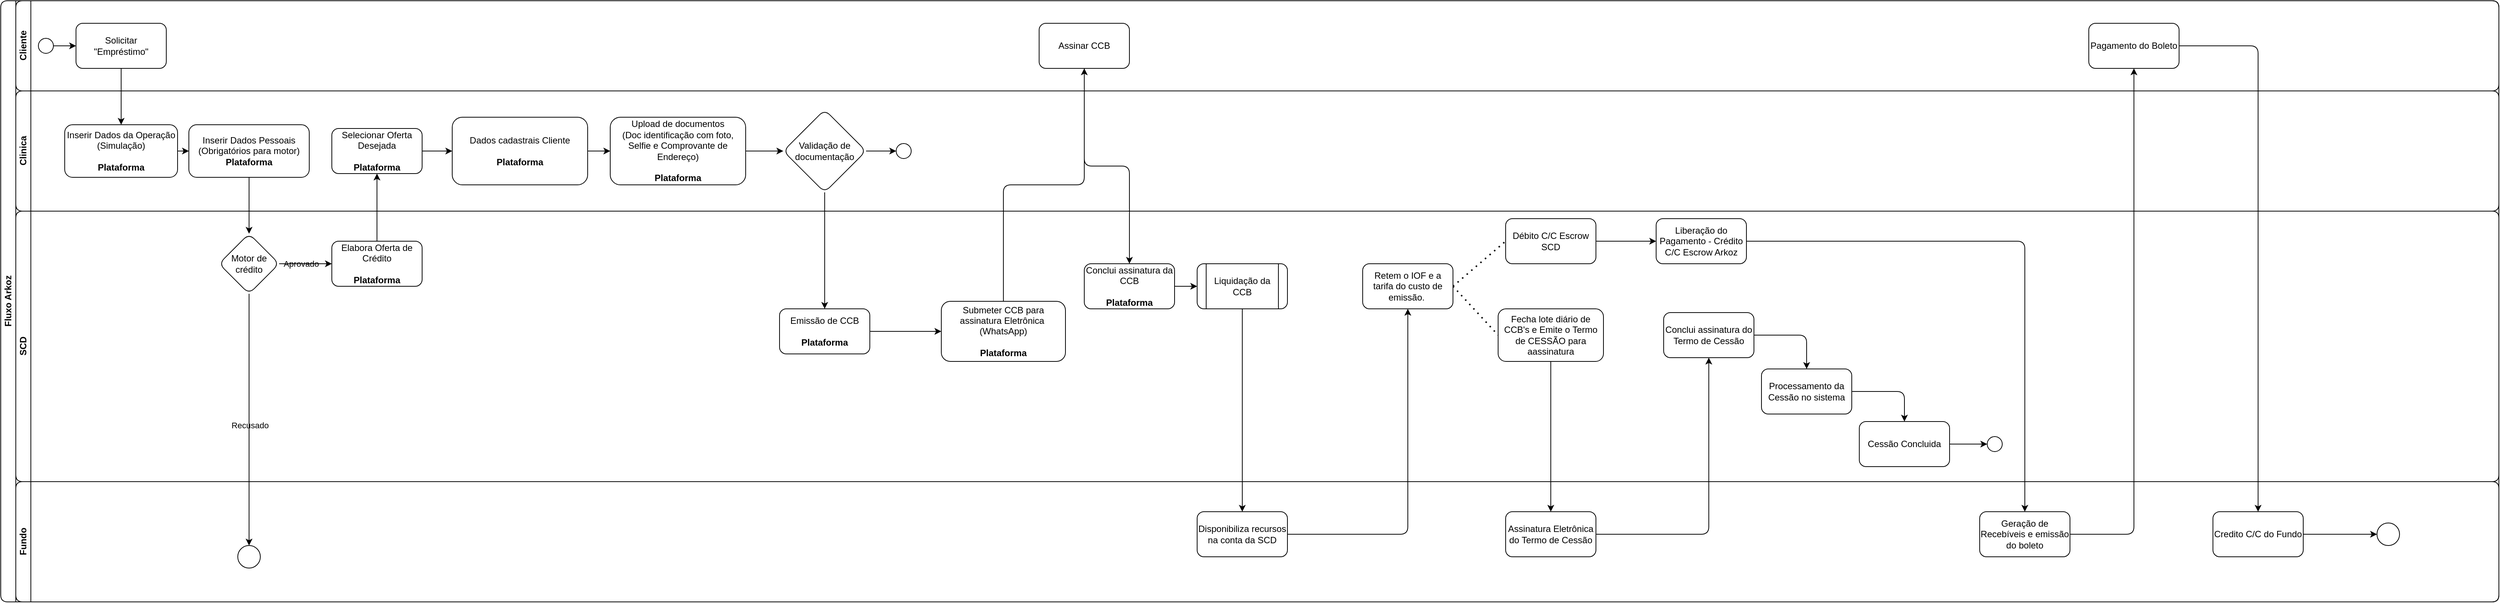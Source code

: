 <mxfile version="24.7.7">
  <diagram id="prtHgNgQTEPvFCAcTncT" name="Page-1">
    <mxGraphModel dx="1290" dy="565" grid="1" gridSize="10" guides="1" tooltips="1" connect="1" arrows="1" fold="1" page="1" pageScale="1" pageWidth="827" pageHeight="1169" math="0" shadow="0">
      <root>
        <mxCell id="0" />
        <mxCell id="1" parent="0" />
        <mxCell id="dNxyNK7c78bLwvsdeMH5-19" value="Fluxo Arkoz" style="swimlane;html=1;childLayout=stackLayout;resizeParent=1;resizeParentMax=0;horizontal=0;startSize=20;horizontalStack=0;rounded=1;labelBackgroundColor=none;" parent="1" vertex="1">
          <mxGeometry x="90" y="100" width="3320" height="800" as="geometry" />
        </mxCell>
        <mxCell id="dNxyNK7c78bLwvsdeMH5-20" value="Cliente" style="swimlane;html=1;startSize=20;horizontal=0;rounded=1;labelBackgroundColor=none;" parent="dNxyNK7c78bLwvsdeMH5-19" vertex="1">
          <mxGeometry x="20" width="3300" height="120" as="geometry" />
        </mxCell>
        <mxCell id="GoYFg1bczMCrbbcXfbrg-11" value="" style="edgeStyle=orthogonalEdgeStyle;rounded=1;orthogonalLoop=1;jettySize=auto;html=1;labelBackgroundColor=none;fontColor=default;" parent="dNxyNK7c78bLwvsdeMH5-20" source="dNxyNK7c78bLwvsdeMH5-23" target="GoYFg1bczMCrbbcXfbrg-9" edge="1">
          <mxGeometry relative="1" as="geometry" />
        </mxCell>
        <mxCell id="dNxyNK7c78bLwvsdeMH5-23" value="" style="ellipse;whiteSpace=wrap;html=1;rounded=1;labelBackgroundColor=none;" parent="dNxyNK7c78bLwvsdeMH5-20" vertex="1">
          <mxGeometry x="30" y="50" width="20" height="20" as="geometry" />
        </mxCell>
        <mxCell id="GoYFg1bczMCrbbcXfbrg-9" value="Solicitar &quot;Empréstimo&quot;" style="rounded=1;whiteSpace=wrap;html=1;labelBackgroundColor=none;" parent="dNxyNK7c78bLwvsdeMH5-20" vertex="1">
          <mxGeometry x="80" y="30" width="120" height="60" as="geometry" />
        </mxCell>
        <mxCell id="GoYFg1bczMCrbbcXfbrg-40" value="Assinar CCB" style="whiteSpace=wrap;html=1;rounded=1;labelBackgroundColor=none;" parent="dNxyNK7c78bLwvsdeMH5-20" vertex="1">
          <mxGeometry x="1360" y="30" width="120" height="60" as="geometry" />
        </mxCell>
        <mxCell id="GoYFg1bczMCrbbcXfbrg-76" value="Pagamento do Boleto" style="whiteSpace=wrap;html=1;rounded=1;labelBackgroundColor=none;" parent="dNxyNK7c78bLwvsdeMH5-20" vertex="1">
          <mxGeometry x="2755" y="30" width="120" height="60" as="geometry" />
        </mxCell>
        <mxCell id="dNxyNK7c78bLwvsdeMH5-21" value="Clinica" style="swimlane;html=1;startSize=20;horizontal=0;rounded=1;labelBackgroundColor=none;" parent="dNxyNK7c78bLwvsdeMH5-19" vertex="1">
          <mxGeometry x="20" y="120" width="3300" height="160" as="geometry" />
        </mxCell>
        <mxCell id="GoYFg1bczMCrbbcXfbrg-16" value="" style="edgeStyle=orthogonalEdgeStyle;rounded=1;orthogonalLoop=1;jettySize=auto;html=1;labelBackgroundColor=none;fontColor=default;" parent="dNxyNK7c78bLwvsdeMH5-21" source="GoYFg1bczMCrbbcXfbrg-13" target="GoYFg1bczMCrbbcXfbrg-15" edge="1">
          <mxGeometry relative="1" as="geometry" />
        </mxCell>
        <mxCell id="GoYFg1bczMCrbbcXfbrg-13" value="Inserir Dados da Operação&lt;br&gt;(Simulação)&lt;br&gt;&lt;div&gt;&lt;br&gt;&lt;/div&gt;&lt;div&gt;&lt;b&gt;Plataforma&lt;/b&gt;&lt;br&gt;&lt;/div&gt;" style="whiteSpace=wrap;html=1;rounded=1;labelBackgroundColor=none;" parent="dNxyNK7c78bLwvsdeMH5-21" vertex="1">
          <mxGeometry x="65" y="45" width="150" height="70" as="geometry" />
        </mxCell>
        <mxCell id="GoYFg1bczMCrbbcXfbrg-15" value="Inserir Dados Pessoais&lt;br&gt;(Obrigatórios para motor)&lt;br&gt;&lt;b&gt;Plataforma&lt;/b&gt;" style="whiteSpace=wrap;html=1;rounded=1;labelBackgroundColor=none;" parent="dNxyNK7c78bLwvsdeMH5-21" vertex="1">
          <mxGeometry x="230" y="45" width="160" height="70" as="geometry" />
        </mxCell>
        <mxCell id="GoYFg1bczMCrbbcXfbrg-84" value="" style="edgeStyle=orthogonalEdgeStyle;rounded=1;orthogonalLoop=1;jettySize=auto;html=1;labelBackgroundColor=none;fontColor=default;" parent="dNxyNK7c78bLwvsdeMH5-21" source="GoYFg1bczMCrbbcXfbrg-27" target="GoYFg1bczMCrbbcXfbrg-83" edge="1">
          <mxGeometry relative="1" as="geometry" />
        </mxCell>
        <mxCell id="GoYFg1bczMCrbbcXfbrg-27" value="Selecionar Oferta Desejada&lt;div&gt;&lt;br&gt;&lt;/div&gt;&lt;div&gt;&lt;b&gt;Plataforma&lt;/b&gt;&lt;br&gt;&lt;/div&gt;" style="whiteSpace=wrap;html=1;rounded=1;labelBackgroundColor=none;" parent="dNxyNK7c78bLwvsdeMH5-21" vertex="1">
          <mxGeometry x="420" y="50" width="120" height="60" as="geometry" />
        </mxCell>
        <mxCell id="GoYFg1bczMCrbbcXfbrg-32" value="" style="edgeStyle=orthogonalEdgeStyle;rounded=1;orthogonalLoop=1;jettySize=auto;html=1;labelBackgroundColor=none;fontColor=default;" parent="dNxyNK7c78bLwvsdeMH5-21" source="GoYFg1bczMCrbbcXfbrg-29" target="GoYFg1bczMCrbbcXfbrg-31" edge="1">
          <mxGeometry relative="1" as="geometry" />
        </mxCell>
        <mxCell id="GoYFg1bczMCrbbcXfbrg-29" value="Upload de documentos&lt;br&gt;(Doc identificação com foto, Selfie e Comprovante de Endereço&lt;span style=&quot;background-color: initial;&quot;&gt;)&lt;br&gt;&lt;br&gt;&lt;/span&gt;&lt;b&gt;Plataforma&lt;/b&gt;&lt;span style=&quot;background-color: initial;&quot;&gt;&lt;br&gt;&lt;/span&gt;" style="whiteSpace=wrap;html=1;rounded=1;labelBackgroundColor=none;" parent="dNxyNK7c78bLwvsdeMH5-21" vertex="1">
          <mxGeometry x="790" y="35" width="180" height="90" as="geometry" />
        </mxCell>
        <mxCell id="GoYFg1bczMCrbbcXfbrg-31" value="Validação de documentação" style="rhombus;whiteSpace=wrap;html=1;rounded=1;labelBackgroundColor=none;" parent="dNxyNK7c78bLwvsdeMH5-21" vertex="1">
          <mxGeometry x="1020" y="25" width="110" height="110" as="geometry" />
        </mxCell>
        <mxCell id="GoYFg1bczMCrbbcXfbrg-35" value="" style="ellipse;whiteSpace=wrap;html=1;aspect=fixed;rounded=1;labelBackgroundColor=none;" parent="dNxyNK7c78bLwvsdeMH5-21" vertex="1">
          <mxGeometry x="1170" y="70" width="20" height="20" as="geometry" />
        </mxCell>
        <mxCell id="GoYFg1bczMCrbbcXfbrg-34" value="" style="edgeStyle=orthogonalEdgeStyle;rounded=1;orthogonalLoop=1;jettySize=auto;html=1;labelBackgroundColor=none;fontColor=default;" parent="dNxyNK7c78bLwvsdeMH5-21" source="GoYFg1bczMCrbbcXfbrg-31" target="GoYFg1bczMCrbbcXfbrg-35" edge="1">
          <mxGeometry relative="1" as="geometry">
            <mxPoint x="1020" y="80" as="targetPoint" />
          </mxGeometry>
        </mxCell>
        <mxCell id="GoYFg1bczMCrbbcXfbrg-85" value="" style="edgeStyle=orthogonalEdgeStyle;rounded=1;orthogonalLoop=1;jettySize=auto;html=1;labelBackgroundColor=none;fontColor=default;" parent="dNxyNK7c78bLwvsdeMH5-21" source="GoYFg1bczMCrbbcXfbrg-83" target="GoYFg1bczMCrbbcXfbrg-29" edge="1">
          <mxGeometry relative="1" as="geometry" />
        </mxCell>
        <mxCell id="GoYFg1bczMCrbbcXfbrg-83" value="&lt;span style=&quot;background-color: initial;&quot;&gt;Dados cadastrais Cliente&lt;br&gt;&lt;br&gt;&lt;/span&gt;&lt;b&gt;Plataforma&lt;/b&gt;&lt;span style=&quot;background-color: initial;&quot;&gt;&lt;br&gt;&lt;/span&gt;" style="whiteSpace=wrap;html=1;rounded=1;labelBackgroundColor=none;" parent="dNxyNK7c78bLwvsdeMH5-21" vertex="1">
          <mxGeometry x="580" y="35" width="180" height="90" as="geometry" />
        </mxCell>
        <mxCell id="dNxyNK7c78bLwvsdeMH5-22" value="SCD" style="swimlane;html=1;startSize=20;horizontal=0;rounded=1;labelBackgroundColor=none;" parent="dNxyNK7c78bLwvsdeMH5-19" vertex="1">
          <mxGeometry x="20" y="280" width="3300" height="360" as="geometry" />
        </mxCell>
        <mxCell id="dNxyNK7c78bLwvsdeMH5-37" value="" style="edgeStyle=orthogonalEdgeStyle;rounded=1;orthogonalLoop=1;jettySize=auto;html=1;endArrow=classic;endFill=1;labelBackgroundColor=none;fontColor=default;" parent="dNxyNK7c78bLwvsdeMH5-22" edge="1">
          <mxGeometry relative="1" as="geometry">
            <mxPoint x="320" y="50" as="sourcePoint" />
          </mxGeometry>
        </mxCell>
        <mxCell id="GoYFg1bczMCrbbcXfbrg-25" value="" style="edgeStyle=orthogonalEdgeStyle;rounded=1;orthogonalLoop=1;jettySize=auto;html=1;labelBackgroundColor=none;fontColor=default;" parent="dNxyNK7c78bLwvsdeMH5-22" source="GoYFg1bczMCrbbcXfbrg-19" target="GoYFg1bczMCrbbcXfbrg-24" edge="1">
          <mxGeometry relative="1" as="geometry" />
        </mxCell>
        <mxCell id="GoYFg1bczMCrbbcXfbrg-26" value="Aprovado" style="edgeLabel;html=1;align=center;verticalAlign=middle;resizable=0;points=[];rounded=1;labelBackgroundColor=none;" parent="GoYFg1bczMCrbbcXfbrg-25" vertex="1" connectable="0">
          <mxGeometry x="0.444" y="-1" relative="1" as="geometry">
            <mxPoint x="-22" y="-1" as="offset" />
          </mxGeometry>
        </mxCell>
        <mxCell id="GoYFg1bczMCrbbcXfbrg-19" value="Motor de crédito" style="rhombus;whiteSpace=wrap;html=1;rounded=1;labelBackgroundColor=none;" parent="dNxyNK7c78bLwvsdeMH5-22" vertex="1">
          <mxGeometry x="270" y="30" width="80" height="80" as="geometry" />
        </mxCell>
        <mxCell id="GoYFg1bczMCrbbcXfbrg-24" value="Elabora Oferta de Crédito&lt;br&gt;&lt;br&gt;&lt;b&gt;Plataforma&lt;/b&gt;" style="whiteSpace=wrap;html=1;rounded=1;labelBackgroundColor=none;" parent="dNxyNK7c78bLwvsdeMH5-22" vertex="1">
          <mxGeometry x="420" y="40" width="120" height="60" as="geometry" />
        </mxCell>
        <mxCell id="GoYFg1bczMCrbbcXfbrg-39" value="" style="edgeStyle=orthogonalEdgeStyle;rounded=1;orthogonalLoop=1;jettySize=auto;html=1;labelBackgroundColor=none;fontColor=default;" parent="dNxyNK7c78bLwvsdeMH5-22" source="GoYFg1bczMCrbbcXfbrg-36" target="GoYFg1bczMCrbbcXfbrg-38" edge="1">
          <mxGeometry relative="1" as="geometry" />
        </mxCell>
        <mxCell id="GoYFg1bczMCrbbcXfbrg-36" value="Emissão de CCB&lt;br&gt;&lt;br&gt;&lt;b&gt;Plataforma&lt;/b&gt;" style="whiteSpace=wrap;html=1;rounded=1;labelBackgroundColor=none;" parent="dNxyNK7c78bLwvsdeMH5-22" vertex="1">
          <mxGeometry x="1015" y="130" width="120" height="60" as="geometry" />
        </mxCell>
        <mxCell id="GoYFg1bczMCrbbcXfbrg-38" value="Submeter CCB para assinatura Eletrônica&amp;nbsp;&lt;br&gt;(WhatsApp)&lt;div&gt;&lt;br&gt;&lt;/div&gt;&lt;div&gt;&lt;b&gt;Plataforma&lt;/b&gt;&lt;br&gt;&lt;/div&gt;" style="whiteSpace=wrap;html=1;rounded=1;labelBackgroundColor=none;" parent="dNxyNK7c78bLwvsdeMH5-22" vertex="1">
          <mxGeometry x="1230" y="120" width="165" height="80" as="geometry" />
        </mxCell>
        <mxCell id="GoYFg1bczMCrbbcXfbrg-45" value="" style="edgeStyle=orthogonalEdgeStyle;rounded=1;orthogonalLoop=1;jettySize=auto;html=1;labelBackgroundColor=none;fontColor=default;" parent="dNxyNK7c78bLwvsdeMH5-22" source="GoYFg1bczMCrbbcXfbrg-42" target="GoYFg1bczMCrbbcXfbrg-44" edge="1">
          <mxGeometry relative="1" as="geometry" />
        </mxCell>
        <mxCell id="GoYFg1bczMCrbbcXfbrg-42" value="Conclui assinatura da CCB&lt;div&gt;&lt;br&gt;&lt;/div&gt;&lt;div&gt;&lt;b&gt;Plataforma&lt;/b&gt;&lt;br&gt;&lt;/div&gt;" style="whiteSpace=wrap;html=1;rounded=1;labelBackgroundColor=none;" parent="dNxyNK7c78bLwvsdeMH5-22" vertex="1">
          <mxGeometry x="1420" y="70" width="120" height="60" as="geometry" />
        </mxCell>
        <mxCell id="GoYFg1bczMCrbbcXfbrg-44" value="Liquidação da CCB" style="shape=process;whiteSpace=wrap;html=1;backgroundOutline=1;rounded=1;labelBackgroundColor=none;" parent="dNxyNK7c78bLwvsdeMH5-22" vertex="1">
          <mxGeometry x="1570" y="70" width="120" height="60" as="geometry" />
        </mxCell>
        <mxCell id="GoYFg1bczMCrbbcXfbrg-48" value="Retem o IOF e a tarifa do custo de emissão.&amp;nbsp;" style="whiteSpace=wrap;html=1;rounded=1;labelBackgroundColor=none;" parent="dNxyNK7c78bLwvsdeMH5-22" vertex="1">
          <mxGeometry x="1790" y="70" width="120" height="60" as="geometry" />
        </mxCell>
        <mxCell id="GoYFg1bczMCrbbcXfbrg-60" value="" style="edgeStyle=orthogonalEdgeStyle;rounded=1;orthogonalLoop=1;jettySize=auto;html=1;labelBackgroundColor=none;fontColor=default;" parent="dNxyNK7c78bLwvsdeMH5-22" source="GoYFg1bczMCrbbcXfbrg-50" target="GoYFg1bczMCrbbcXfbrg-59" edge="1">
          <mxGeometry relative="1" as="geometry" />
        </mxCell>
        <mxCell id="GoYFg1bczMCrbbcXfbrg-50" value="Débito C/C Escrow SCD" style="whiteSpace=wrap;html=1;rounded=1;labelBackgroundColor=none;" parent="dNxyNK7c78bLwvsdeMH5-22" vertex="1">
          <mxGeometry x="1980" y="10" width="120" height="60" as="geometry" />
        </mxCell>
        <mxCell id="GoYFg1bczMCrbbcXfbrg-53" value="" style="endArrow=none;dashed=1;html=1;dashPattern=1 3;strokeWidth=2;rounded=1;exitX=1;exitY=0.5;exitDx=0;exitDy=0;entryX=0;entryY=0.5;entryDx=0;entryDy=0;labelBackgroundColor=none;fontColor=default;" parent="dNxyNK7c78bLwvsdeMH5-22" source="GoYFg1bczMCrbbcXfbrg-48" target="GoYFg1bczMCrbbcXfbrg-50" edge="1">
          <mxGeometry width="50" height="50" relative="1" as="geometry">
            <mxPoint x="2050" y="250" as="sourcePoint" />
            <mxPoint x="2100" y="200" as="targetPoint" />
          </mxGeometry>
        </mxCell>
        <mxCell id="GoYFg1bczMCrbbcXfbrg-54" value="Fecha lote diário de CCB&#39;s e Emite o Termo de CESSÃO para aassinatura" style="whiteSpace=wrap;html=1;rounded=1;labelBackgroundColor=none;" parent="dNxyNK7c78bLwvsdeMH5-22" vertex="1">
          <mxGeometry x="1970" y="130" width="140" height="70" as="geometry" />
        </mxCell>
        <mxCell id="GoYFg1bczMCrbbcXfbrg-56" value="" style="endArrow=none;dashed=1;html=1;dashPattern=1 3;strokeWidth=2;rounded=1;exitX=1;exitY=0.5;exitDx=0;exitDy=0;entryX=0;entryY=0.5;entryDx=0;entryDy=0;labelBackgroundColor=none;fontColor=default;" parent="dNxyNK7c78bLwvsdeMH5-22" source="GoYFg1bczMCrbbcXfbrg-48" target="GoYFg1bczMCrbbcXfbrg-54" edge="1">
          <mxGeometry width="50" height="50" relative="1" as="geometry">
            <mxPoint x="1920" y="160" as="sourcePoint" />
            <mxPoint x="1970" y="110" as="targetPoint" />
          </mxGeometry>
        </mxCell>
        <mxCell id="GoYFg1bczMCrbbcXfbrg-59" value="Liberação do Pagamento - Crédito C/C Escrow Arkoz" style="whiteSpace=wrap;html=1;rounded=1;labelBackgroundColor=none;" parent="dNxyNK7c78bLwvsdeMH5-22" vertex="1">
          <mxGeometry x="2180" y="10" width="120" height="60" as="geometry" />
        </mxCell>
        <mxCell id="GoYFg1bczMCrbbcXfbrg-64" value="" style="edgeStyle=orthogonalEdgeStyle;rounded=1;orthogonalLoop=1;jettySize=auto;html=1;labelBackgroundColor=none;fontColor=default;" parent="dNxyNK7c78bLwvsdeMH5-22" source="GoYFg1bczMCrbbcXfbrg-61" target="GoYFg1bczMCrbbcXfbrg-63" edge="1">
          <mxGeometry relative="1" as="geometry" />
        </mxCell>
        <mxCell id="GoYFg1bczMCrbbcXfbrg-61" value="Conclui assinatura do Termo de Cessão" style="whiteSpace=wrap;html=1;rounded=1;labelBackgroundColor=none;" parent="dNxyNK7c78bLwvsdeMH5-22" vertex="1">
          <mxGeometry x="2190" y="135" width="120" height="60" as="geometry" />
        </mxCell>
        <mxCell id="GoYFg1bczMCrbbcXfbrg-66" value="" style="edgeStyle=orthogonalEdgeStyle;rounded=1;orthogonalLoop=1;jettySize=auto;html=1;labelBackgroundColor=none;fontColor=default;" parent="dNxyNK7c78bLwvsdeMH5-22" source="GoYFg1bczMCrbbcXfbrg-63" target="GoYFg1bczMCrbbcXfbrg-65" edge="1">
          <mxGeometry relative="1" as="geometry" />
        </mxCell>
        <mxCell id="GoYFg1bczMCrbbcXfbrg-63" value="Processamento da Cessão no sistema" style="whiteSpace=wrap;html=1;rounded=1;labelBackgroundColor=none;" parent="dNxyNK7c78bLwvsdeMH5-22" vertex="1">
          <mxGeometry x="2320" y="210" width="120" height="60" as="geometry" />
        </mxCell>
        <mxCell id="GoYFg1bczMCrbbcXfbrg-68" value="" style="edgeStyle=orthogonalEdgeStyle;rounded=1;orthogonalLoop=1;jettySize=auto;html=1;labelBackgroundColor=none;fontColor=default;" parent="dNxyNK7c78bLwvsdeMH5-22" source="GoYFg1bczMCrbbcXfbrg-65" target="GoYFg1bczMCrbbcXfbrg-67" edge="1">
          <mxGeometry relative="1" as="geometry" />
        </mxCell>
        <mxCell id="GoYFg1bczMCrbbcXfbrg-65" value="Cessão Concluida" style="whiteSpace=wrap;html=1;rounded=1;labelBackgroundColor=none;" parent="dNxyNK7c78bLwvsdeMH5-22" vertex="1">
          <mxGeometry x="2450" y="280" width="120" height="60" as="geometry" />
        </mxCell>
        <mxCell id="GoYFg1bczMCrbbcXfbrg-67" value="" style="ellipse;whiteSpace=wrap;html=1;rounded=1;labelBackgroundColor=none;" parent="dNxyNK7c78bLwvsdeMH5-22" vertex="1">
          <mxGeometry x="2620" y="300" width="20" height="20" as="geometry" />
        </mxCell>
        <mxCell id="GoYFg1bczMCrbbcXfbrg-5" value="Fundo" style="swimlane;html=1;startSize=20;horizontal=0;rounded=1;labelBackgroundColor=none;" parent="dNxyNK7c78bLwvsdeMH5-19" vertex="1">
          <mxGeometry x="20" y="640" width="3300" height="160" as="geometry" />
        </mxCell>
        <mxCell id="GoYFg1bczMCrbbcXfbrg-21" value="" style="ellipse;whiteSpace=wrap;html=1;rounded=1;labelBackgroundColor=none;" parent="GoYFg1bczMCrbbcXfbrg-5" vertex="1">
          <mxGeometry x="295" y="85" width="30" height="30" as="geometry" />
        </mxCell>
        <mxCell id="GoYFg1bczMCrbbcXfbrg-46" value="Disponibiliza recursos na conta da SCD" style="whiteSpace=wrap;html=1;rounded=1;labelBackgroundColor=none;" parent="GoYFg1bczMCrbbcXfbrg-5" vertex="1">
          <mxGeometry x="1570" y="40" width="120" height="60" as="geometry" />
        </mxCell>
        <mxCell id="GoYFg1bczMCrbbcXfbrg-57" value="Assinatura Eletrônica do Termo de Cessão" style="whiteSpace=wrap;html=1;rounded=1;labelBackgroundColor=none;" parent="GoYFg1bczMCrbbcXfbrg-5" vertex="1">
          <mxGeometry x="1980" y="40" width="120" height="60" as="geometry" />
        </mxCell>
        <mxCell id="GoYFg1bczMCrbbcXfbrg-70" value="Geração de Recebíveis e emissão do boleto" style="whiteSpace=wrap;html=1;rounded=1;labelBackgroundColor=none;" parent="GoYFg1bczMCrbbcXfbrg-5" vertex="1">
          <mxGeometry x="2610" y="40" width="120" height="60" as="geometry" />
        </mxCell>
        <mxCell id="GoYFg1bczMCrbbcXfbrg-81" value="" style="edgeStyle=orthogonalEdgeStyle;rounded=1;orthogonalLoop=1;jettySize=auto;html=1;labelBackgroundColor=none;fontColor=default;" parent="GoYFg1bczMCrbbcXfbrg-5" source="GoYFg1bczMCrbbcXfbrg-78" target="GoYFg1bczMCrbbcXfbrg-80" edge="1">
          <mxGeometry relative="1" as="geometry" />
        </mxCell>
        <mxCell id="GoYFg1bczMCrbbcXfbrg-78" value="Credito C/C do Fundo" style="whiteSpace=wrap;html=1;rounded=1;labelBackgroundColor=none;" parent="GoYFg1bczMCrbbcXfbrg-5" vertex="1">
          <mxGeometry x="2920" y="40" width="120" height="60" as="geometry" />
        </mxCell>
        <mxCell id="GoYFg1bczMCrbbcXfbrg-80" value="" style="ellipse;whiteSpace=wrap;html=1;rounded=1;labelBackgroundColor=none;" parent="GoYFg1bczMCrbbcXfbrg-5" vertex="1">
          <mxGeometry x="3138" y="55" width="30" height="30" as="geometry" />
        </mxCell>
        <mxCell id="GoYFg1bczMCrbbcXfbrg-14" value="" style="edgeStyle=orthogonalEdgeStyle;rounded=1;orthogonalLoop=1;jettySize=auto;html=1;labelBackgroundColor=none;fontColor=default;" parent="dNxyNK7c78bLwvsdeMH5-19" source="GoYFg1bczMCrbbcXfbrg-9" target="GoYFg1bczMCrbbcXfbrg-13" edge="1">
          <mxGeometry relative="1" as="geometry" />
        </mxCell>
        <mxCell id="GoYFg1bczMCrbbcXfbrg-20" value="" style="edgeStyle=orthogonalEdgeStyle;rounded=1;orthogonalLoop=1;jettySize=auto;html=1;labelBackgroundColor=none;fontColor=default;" parent="dNxyNK7c78bLwvsdeMH5-19" source="GoYFg1bczMCrbbcXfbrg-15" target="GoYFg1bczMCrbbcXfbrg-19" edge="1">
          <mxGeometry relative="1" as="geometry" />
        </mxCell>
        <mxCell id="GoYFg1bczMCrbbcXfbrg-22" value="" style="edgeStyle=orthogonalEdgeStyle;rounded=1;orthogonalLoop=1;jettySize=auto;html=1;labelBackgroundColor=none;fontColor=default;" parent="dNxyNK7c78bLwvsdeMH5-19" source="GoYFg1bczMCrbbcXfbrg-19" target="GoYFg1bczMCrbbcXfbrg-21" edge="1">
          <mxGeometry relative="1" as="geometry" />
        </mxCell>
        <mxCell id="GoYFg1bczMCrbbcXfbrg-23" value="Recusado" style="edgeLabel;html=1;align=center;verticalAlign=middle;resizable=0;points=[];rounded=1;labelBackgroundColor=none;" parent="GoYFg1bczMCrbbcXfbrg-22" vertex="1" connectable="0">
          <mxGeometry x="0.045" y="1" relative="1" as="geometry">
            <mxPoint as="offset" />
          </mxGeometry>
        </mxCell>
        <mxCell id="GoYFg1bczMCrbbcXfbrg-28" value="" style="edgeStyle=orthogonalEdgeStyle;rounded=1;orthogonalLoop=1;jettySize=auto;html=1;labelBackgroundColor=none;fontColor=default;" parent="dNxyNK7c78bLwvsdeMH5-19" source="GoYFg1bczMCrbbcXfbrg-24" target="GoYFg1bczMCrbbcXfbrg-27" edge="1">
          <mxGeometry relative="1" as="geometry" />
        </mxCell>
        <mxCell id="GoYFg1bczMCrbbcXfbrg-37" value="" style="edgeStyle=orthogonalEdgeStyle;rounded=1;orthogonalLoop=1;jettySize=auto;html=1;labelBackgroundColor=none;fontColor=default;" parent="dNxyNK7c78bLwvsdeMH5-19" source="GoYFg1bczMCrbbcXfbrg-31" target="GoYFg1bczMCrbbcXfbrg-36" edge="1">
          <mxGeometry relative="1" as="geometry" />
        </mxCell>
        <mxCell id="GoYFg1bczMCrbbcXfbrg-41" value="" style="edgeStyle=orthogonalEdgeStyle;rounded=1;orthogonalLoop=1;jettySize=auto;html=1;labelBackgroundColor=none;fontColor=default;" parent="dNxyNK7c78bLwvsdeMH5-19" source="GoYFg1bczMCrbbcXfbrg-38" target="GoYFg1bczMCrbbcXfbrg-40" edge="1">
          <mxGeometry relative="1" as="geometry" />
        </mxCell>
        <mxCell id="GoYFg1bczMCrbbcXfbrg-43" value="" style="edgeStyle=orthogonalEdgeStyle;rounded=1;orthogonalLoop=1;jettySize=auto;html=1;labelBackgroundColor=none;fontColor=default;" parent="dNxyNK7c78bLwvsdeMH5-19" source="GoYFg1bczMCrbbcXfbrg-40" target="GoYFg1bczMCrbbcXfbrg-42" edge="1">
          <mxGeometry relative="1" as="geometry" />
        </mxCell>
        <mxCell id="GoYFg1bczMCrbbcXfbrg-47" value="" style="edgeStyle=orthogonalEdgeStyle;rounded=1;orthogonalLoop=1;jettySize=auto;html=1;labelBackgroundColor=none;fontColor=default;" parent="dNxyNK7c78bLwvsdeMH5-19" source="GoYFg1bczMCrbbcXfbrg-44" target="GoYFg1bczMCrbbcXfbrg-46" edge="1">
          <mxGeometry relative="1" as="geometry" />
        </mxCell>
        <mxCell id="GoYFg1bczMCrbbcXfbrg-49" value="" style="edgeStyle=orthogonalEdgeStyle;rounded=1;orthogonalLoop=1;jettySize=auto;html=1;labelBackgroundColor=none;fontColor=default;" parent="dNxyNK7c78bLwvsdeMH5-19" source="GoYFg1bczMCrbbcXfbrg-46" target="GoYFg1bczMCrbbcXfbrg-48" edge="1">
          <mxGeometry relative="1" as="geometry" />
        </mxCell>
        <mxCell id="GoYFg1bczMCrbbcXfbrg-58" value="" style="edgeStyle=orthogonalEdgeStyle;rounded=1;orthogonalLoop=1;jettySize=auto;html=1;labelBackgroundColor=none;fontColor=default;" parent="dNxyNK7c78bLwvsdeMH5-19" source="GoYFg1bczMCrbbcXfbrg-54" target="GoYFg1bczMCrbbcXfbrg-57" edge="1">
          <mxGeometry relative="1" as="geometry" />
        </mxCell>
        <mxCell id="GoYFg1bczMCrbbcXfbrg-62" value="" style="edgeStyle=orthogonalEdgeStyle;rounded=1;orthogonalLoop=1;jettySize=auto;html=1;labelBackgroundColor=none;fontColor=default;" parent="dNxyNK7c78bLwvsdeMH5-19" source="GoYFg1bczMCrbbcXfbrg-57" target="GoYFg1bczMCrbbcXfbrg-61" edge="1">
          <mxGeometry relative="1" as="geometry" />
        </mxCell>
        <mxCell id="GoYFg1bczMCrbbcXfbrg-71" value="" style="edgeStyle=orthogonalEdgeStyle;rounded=1;orthogonalLoop=1;jettySize=auto;html=1;labelBackgroundColor=none;fontColor=default;" parent="dNxyNK7c78bLwvsdeMH5-19" source="GoYFg1bczMCrbbcXfbrg-59" target="GoYFg1bczMCrbbcXfbrg-70" edge="1">
          <mxGeometry relative="1" as="geometry" />
        </mxCell>
        <mxCell id="GoYFg1bczMCrbbcXfbrg-77" value="" style="edgeStyle=orthogonalEdgeStyle;rounded=1;orthogonalLoop=1;jettySize=auto;html=1;labelBackgroundColor=none;fontColor=default;" parent="dNxyNK7c78bLwvsdeMH5-19" source="GoYFg1bczMCrbbcXfbrg-70" target="GoYFg1bczMCrbbcXfbrg-76" edge="1">
          <mxGeometry relative="1" as="geometry" />
        </mxCell>
        <mxCell id="GoYFg1bczMCrbbcXfbrg-79" value="" style="edgeStyle=orthogonalEdgeStyle;rounded=1;orthogonalLoop=1;jettySize=auto;html=1;labelBackgroundColor=none;fontColor=default;" parent="dNxyNK7c78bLwvsdeMH5-19" source="GoYFg1bczMCrbbcXfbrg-76" target="GoYFg1bczMCrbbcXfbrg-78" edge="1">
          <mxGeometry relative="1" as="geometry" />
        </mxCell>
      </root>
    </mxGraphModel>
  </diagram>
</mxfile>

